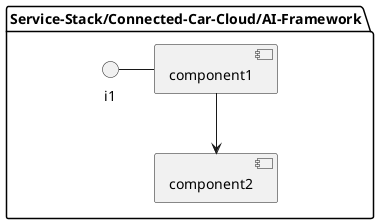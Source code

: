 @startuml

package "Service-Stack/Connected-Car-Cloud/AI-Framework" {
component component1
component component2
interface i1

}
i1 - component1
component1 --> component2
@enduml
